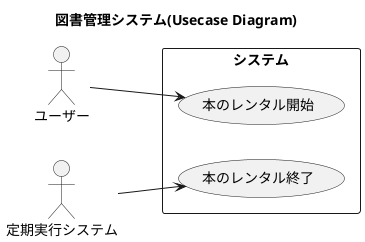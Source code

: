 @startuml
title 図書管理システム(Usecase Diagram)

left to right direction

actor :ユーザー: as user
actor :定期実行システム: as batch
rectangle "システム" {
    usecase "本のレンタル開始" as rentBook
    usecase "本のレンタル終了" as endBookRental
}

user --> rentBook
batch --> endBookRental

@enduml


